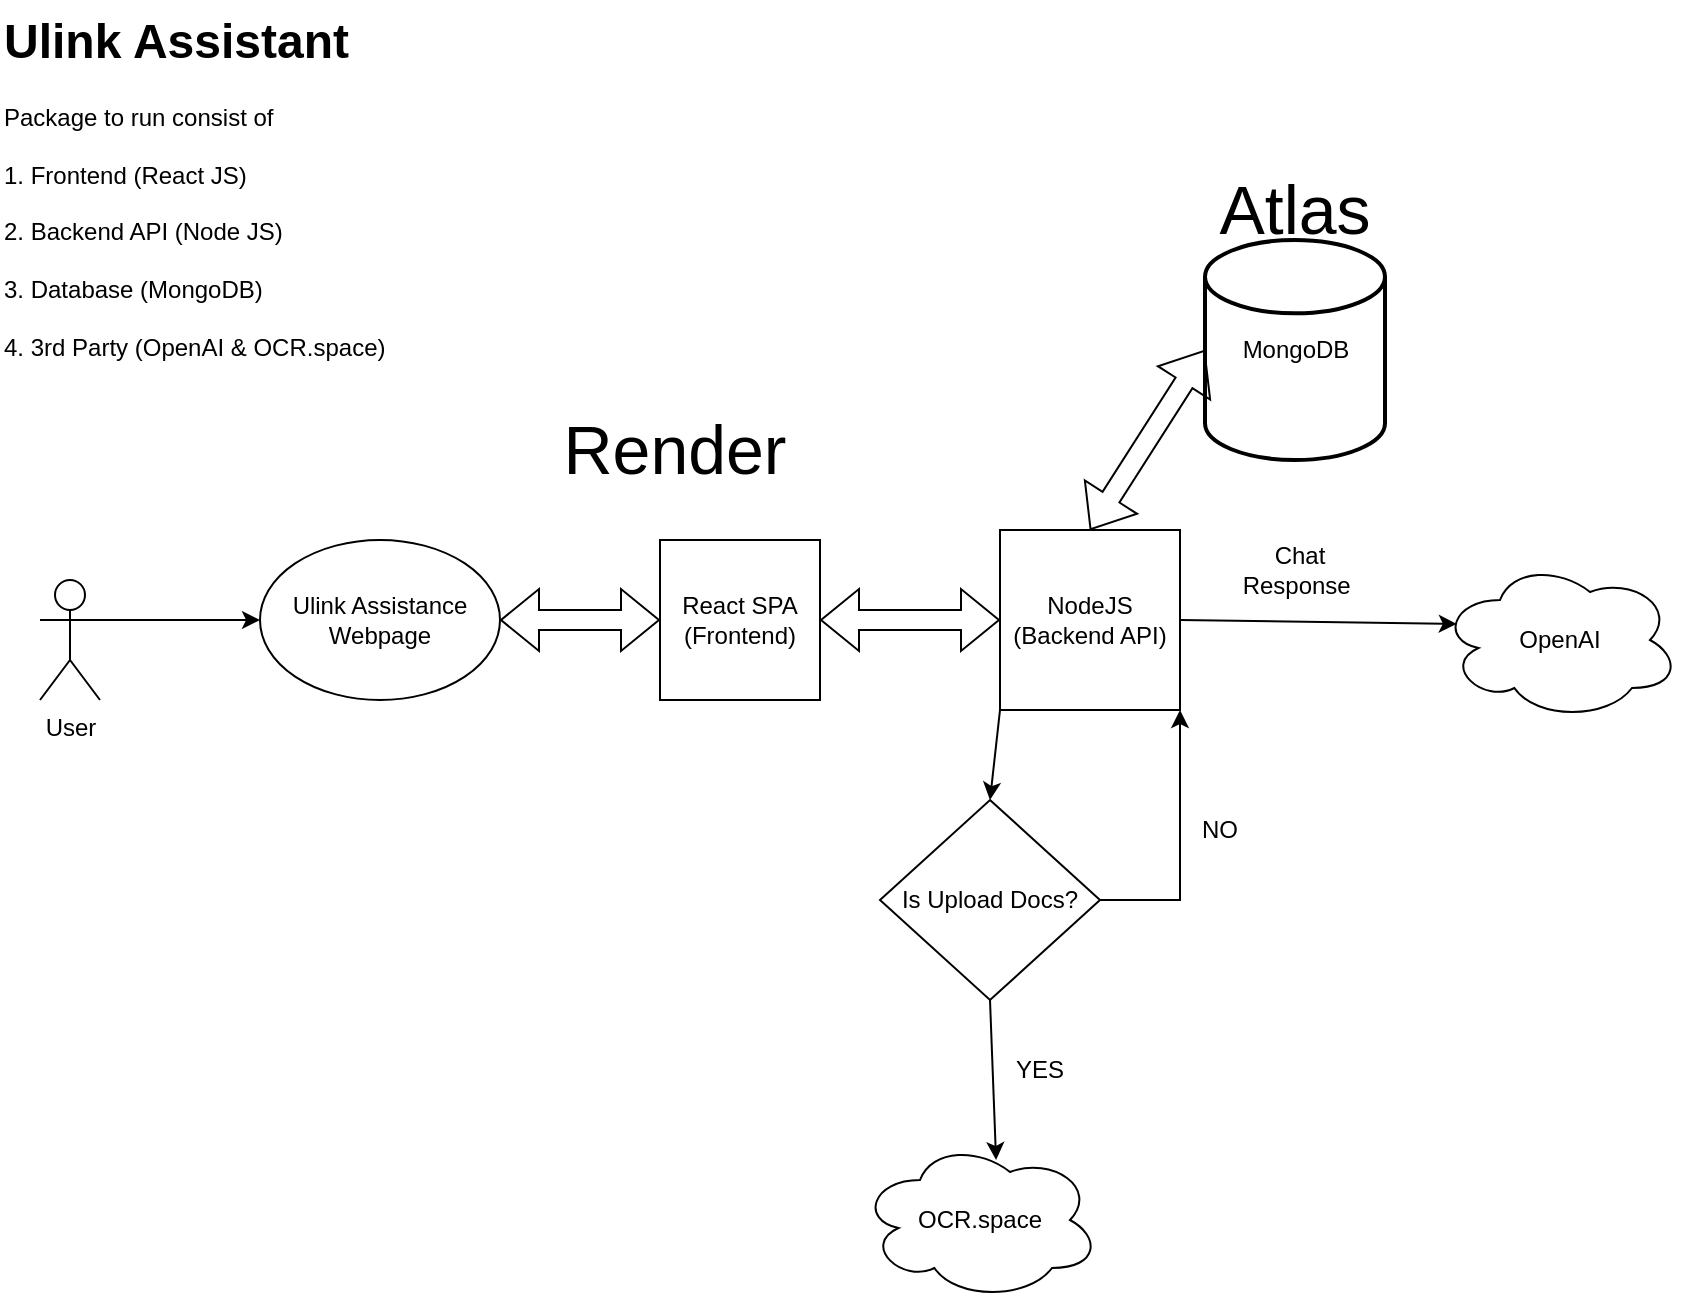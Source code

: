 <mxfile version="28.1.2">
  <diagram name="Page-1" id="CL9IrsY9EfrXR2W6TXMf">
    <mxGraphModel dx="2066" dy="1201" grid="1" gridSize="10" guides="1" tooltips="1" connect="1" arrows="1" fold="1" page="1" pageScale="1" pageWidth="850" pageHeight="1100" math="0" shadow="0">
      <root>
        <mxCell id="0" />
        <mxCell id="1" parent="0" />
        <mxCell id="eEdQ_6ur7yQa-f-2qNNx-1" value="User" style="shape=umlActor;verticalLabelPosition=bottom;verticalAlign=top;html=1;outlineConnect=0;" parent="1" vertex="1">
          <mxGeometry x="190" y="410" width="30" height="60" as="geometry" />
        </mxCell>
        <mxCell id="eEdQ_6ur7yQa-f-2qNNx-2" value="Ulink Assistance Webpage" style="ellipse;whiteSpace=wrap;html=1;" parent="1" vertex="1">
          <mxGeometry x="300" y="390" width="120" height="80" as="geometry" />
        </mxCell>
        <mxCell id="eEdQ_6ur7yQa-f-2qNNx-3" value="React SPA (Frontend)" style="whiteSpace=wrap;html=1;aspect=fixed;" parent="1" vertex="1">
          <mxGeometry x="500" y="390" width="80" height="80" as="geometry" />
        </mxCell>
        <mxCell id="eEdQ_6ur7yQa-f-2qNNx-4" value="NodeJS&lt;div&gt;(Backend API)&lt;/div&gt;" style="whiteSpace=wrap;html=1;aspect=fixed;" parent="1" vertex="1">
          <mxGeometry x="670" y="385" width="90" height="90" as="geometry" />
        </mxCell>
        <mxCell id="eEdQ_6ur7yQa-f-2qNNx-5" value="MongoDB" style="strokeWidth=2;html=1;shape=mxgraph.flowchart.database;whiteSpace=wrap;" parent="1" vertex="1">
          <mxGeometry x="772.5" y="240" width="90" height="110" as="geometry" />
        </mxCell>
        <mxCell id="eEdQ_6ur7yQa-f-2qNNx-6" value="OpenAI" style="ellipse;shape=cloud;whiteSpace=wrap;html=1;" parent="1" vertex="1">
          <mxGeometry x="890" y="400" width="120" height="80" as="geometry" />
        </mxCell>
        <mxCell id="eEdQ_6ur7yQa-f-2qNNx-8" value="OCR.space" style="ellipse;shape=cloud;whiteSpace=wrap;html=1;" parent="1" vertex="1">
          <mxGeometry x="600" y="690" width="120" height="80" as="geometry" />
        </mxCell>
        <mxCell id="eEdQ_6ur7yQa-f-2qNNx-9" value="" style="endArrow=classic;html=1;rounded=0;exitX=1;exitY=0.333;exitDx=0;exitDy=0;exitPerimeter=0;entryX=0;entryY=0.5;entryDx=0;entryDy=0;" parent="1" source="eEdQ_6ur7yQa-f-2qNNx-1" target="eEdQ_6ur7yQa-f-2qNNx-2" edge="1">
          <mxGeometry width="50" height="50" relative="1" as="geometry">
            <mxPoint x="400" y="640" as="sourcePoint" />
            <mxPoint x="450" y="590" as="targetPoint" />
          </mxGeometry>
        </mxCell>
        <mxCell id="eEdQ_6ur7yQa-f-2qNNx-10" value="" style="shape=flexArrow;endArrow=classic;startArrow=classic;html=1;rounded=0;exitX=1;exitY=0.5;exitDx=0;exitDy=0;entryX=0;entryY=0.5;entryDx=0;entryDy=0;" parent="1" source="eEdQ_6ur7yQa-f-2qNNx-2" target="eEdQ_6ur7yQa-f-2qNNx-3" edge="1">
          <mxGeometry width="100" height="100" relative="1" as="geometry">
            <mxPoint x="460" y="370" as="sourcePoint" />
            <mxPoint x="560" y="270" as="targetPoint" />
          </mxGeometry>
        </mxCell>
        <mxCell id="eEdQ_6ur7yQa-f-2qNNx-11" value="" style="shape=flexArrow;endArrow=classic;startArrow=classic;html=1;rounded=0;exitX=1;exitY=0.5;exitDx=0;exitDy=0;entryX=0;entryY=0.5;entryDx=0;entryDy=0;" parent="1" source="eEdQ_6ur7yQa-f-2qNNx-3" target="eEdQ_6ur7yQa-f-2qNNx-4" edge="1">
          <mxGeometry width="100" height="100" relative="1" as="geometry">
            <mxPoint x="450" y="620" as="sourcePoint" />
            <mxPoint x="530" y="620" as="targetPoint" />
          </mxGeometry>
        </mxCell>
        <mxCell id="eEdQ_6ur7yQa-f-2qNNx-12" value="" style="shape=flexArrow;endArrow=classic;startArrow=classic;html=1;rounded=0;exitX=0.5;exitY=0;exitDx=0;exitDy=0;entryX=0;entryY=0.5;entryDx=0;entryDy=0;entryPerimeter=0;" parent="1" source="eEdQ_6ur7yQa-f-2qNNx-4" target="eEdQ_6ur7yQa-f-2qNNx-5" edge="1">
          <mxGeometry width="100" height="100" relative="1" as="geometry">
            <mxPoint x="680" y="330" as="sourcePoint" />
            <mxPoint x="770" y="330" as="targetPoint" />
          </mxGeometry>
        </mxCell>
        <mxCell id="eEdQ_6ur7yQa-f-2qNNx-13" value="Is Upload Docs?" style="rhombus;whiteSpace=wrap;html=1;" parent="1" vertex="1">
          <mxGeometry x="610" y="520" width="110" height="100" as="geometry" />
        </mxCell>
        <mxCell id="eEdQ_6ur7yQa-f-2qNNx-14" value="" style="endArrow=classic;html=1;rounded=0;exitX=0;exitY=1;exitDx=0;exitDy=0;entryX=0.5;entryY=0;entryDx=0;entryDy=0;" parent="1" source="eEdQ_6ur7yQa-f-2qNNx-4" target="eEdQ_6ur7yQa-f-2qNNx-13" edge="1">
          <mxGeometry width="50" height="50" relative="1" as="geometry">
            <mxPoint x="400" y="640" as="sourcePoint" />
            <mxPoint x="450" y="590" as="targetPoint" />
          </mxGeometry>
        </mxCell>
        <mxCell id="eEdQ_6ur7yQa-f-2qNNx-15" value="" style="endArrow=classic;html=1;rounded=0;exitX=0.5;exitY=1;exitDx=0;exitDy=0;entryX=0.567;entryY=0.125;entryDx=0;entryDy=0;entryPerimeter=0;" parent="1" source="eEdQ_6ur7yQa-f-2qNNx-13" target="eEdQ_6ur7yQa-f-2qNNx-8" edge="1">
          <mxGeometry width="50" height="50" relative="1" as="geometry">
            <mxPoint x="655" y="760" as="sourcePoint" />
            <mxPoint x="650" y="810" as="targetPoint" />
          </mxGeometry>
        </mxCell>
        <mxCell id="eEdQ_6ur7yQa-f-2qNNx-16" value="" style="endArrow=classic;html=1;rounded=0;exitX=1;exitY=0.5;exitDx=0;exitDy=0;entryX=0.07;entryY=0.4;entryDx=0;entryDy=0;entryPerimeter=0;" parent="1" source="eEdQ_6ur7yQa-f-2qNNx-4" target="eEdQ_6ur7yQa-f-2qNNx-6" edge="1">
          <mxGeometry width="50" height="50" relative="1" as="geometry">
            <mxPoint x="725" y="790" as="sourcePoint" />
            <mxPoint x="660" y="790" as="targetPoint" />
          </mxGeometry>
        </mxCell>
        <mxCell id="eEdQ_6ur7yQa-f-2qNNx-17" value="" style="endArrow=classic;html=1;rounded=0;exitX=1;exitY=0.5;exitDx=0;exitDy=0;entryX=1;entryY=1;entryDx=0;entryDy=0;" parent="1" source="eEdQ_6ur7yQa-f-2qNNx-13" target="eEdQ_6ur7yQa-f-2qNNx-4" edge="1">
          <mxGeometry width="50" height="50" relative="1" as="geometry">
            <mxPoint x="865" y="670" as="sourcePoint" />
            <mxPoint x="840" y="600" as="targetPoint" />
            <Array as="points">
              <mxPoint x="740" y="570" />
              <mxPoint x="760" y="570" />
            </Array>
          </mxGeometry>
        </mxCell>
        <mxCell id="eEdQ_6ur7yQa-f-2qNNx-18" value="NO" style="text;html=1;align=center;verticalAlign=middle;whiteSpace=wrap;rounded=0;" parent="1" vertex="1">
          <mxGeometry x="750" y="520" width="60" height="30" as="geometry" />
        </mxCell>
        <mxCell id="eEdQ_6ur7yQa-f-2qNNx-19" value="YES" style="text;html=1;align=center;verticalAlign=middle;whiteSpace=wrap;rounded=0;" parent="1" vertex="1">
          <mxGeometry x="660" y="640" width="60" height="30" as="geometry" />
        </mxCell>
        <mxCell id="eEdQ_6ur7yQa-f-2qNNx-20" value="Chat Response&amp;nbsp;" style="text;html=1;align=center;verticalAlign=middle;whiteSpace=wrap;rounded=0;" parent="1" vertex="1">
          <mxGeometry x="790" y="390" width="60" height="30" as="geometry" />
        </mxCell>
        <mxCell id="eEdQ_6ur7yQa-f-2qNNx-21" value="Render" style="text;html=1;align=center;verticalAlign=middle;whiteSpace=wrap;rounded=0;fontSize=34;" parent="1" vertex="1">
          <mxGeometry x="380" y="320" width="255" height="50" as="geometry" />
        </mxCell>
        <mxCell id="eEdQ_6ur7yQa-f-2qNNx-22" value="Atlas" style="text;html=1;align=center;verticalAlign=middle;whiteSpace=wrap;rounded=0;fontSize=34;" parent="1" vertex="1">
          <mxGeometry x="690" y="200" width="255" height="50" as="geometry" />
        </mxCell>
        <mxCell id="eEdQ_6ur7yQa-f-2qNNx-24" value="&lt;h1 style=&quot;margin-top: 0px;&quot;&gt;Ulink Assistant&lt;br&gt;&lt;/h1&gt;&lt;div&gt;Package to run consist of&lt;/div&gt;&lt;div&gt;&lt;br&gt;&lt;/div&gt;&lt;div&gt;1. Frontend (React JS)&lt;/div&gt;&lt;div&gt;&lt;br&gt;&lt;/div&gt;&lt;div&gt;2. Backend API (Node JS)&lt;/div&gt;&lt;div&gt;&lt;br&gt;&lt;/div&gt;&lt;div&gt;3. Database (MongoDB)&lt;/div&gt;&lt;div&gt;&lt;br&gt;&lt;/div&gt;&lt;div&gt;4. 3rd Party (OpenAI &amp;amp; OCR.space)&lt;/div&gt;" style="text;html=1;whiteSpace=wrap;overflow=hidden;rounded=0;" parent="1" vertex="1">
          <mxGeometry x="170" y="120" width="230" height="190" as="geometry" />
        </mxCell>
      </root>
    </mxGraphModel>
  </diagram>
</mxfile>
